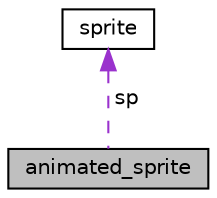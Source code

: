 digraph "animated_sprite"
{
 // LATEX_PDF_SIZE
  edge [fontname="Helvetica",fontsize="10",labelfontname="Helvetica",labelfontsize="10"];
  node [fontname="Helvetica",fontsize="10",shape=record];
  Node1 [label="animated_sprite",height=0.2,width=0.4,color="black", fillcolor="grey75", style="filled", fontcolor="black",tooltip=" "];
  Node2 -> Node1 [dir="back",color="darkorchid3",fontsize="10",style="dashed",label=" sp" ,fontname="Helvetica"];
  Node2 [label="sprite",height=0.2,width=0.4,color="black", fillcolor="white", style="filled",URL="$structsprite.html",tooltip=" "];
}
